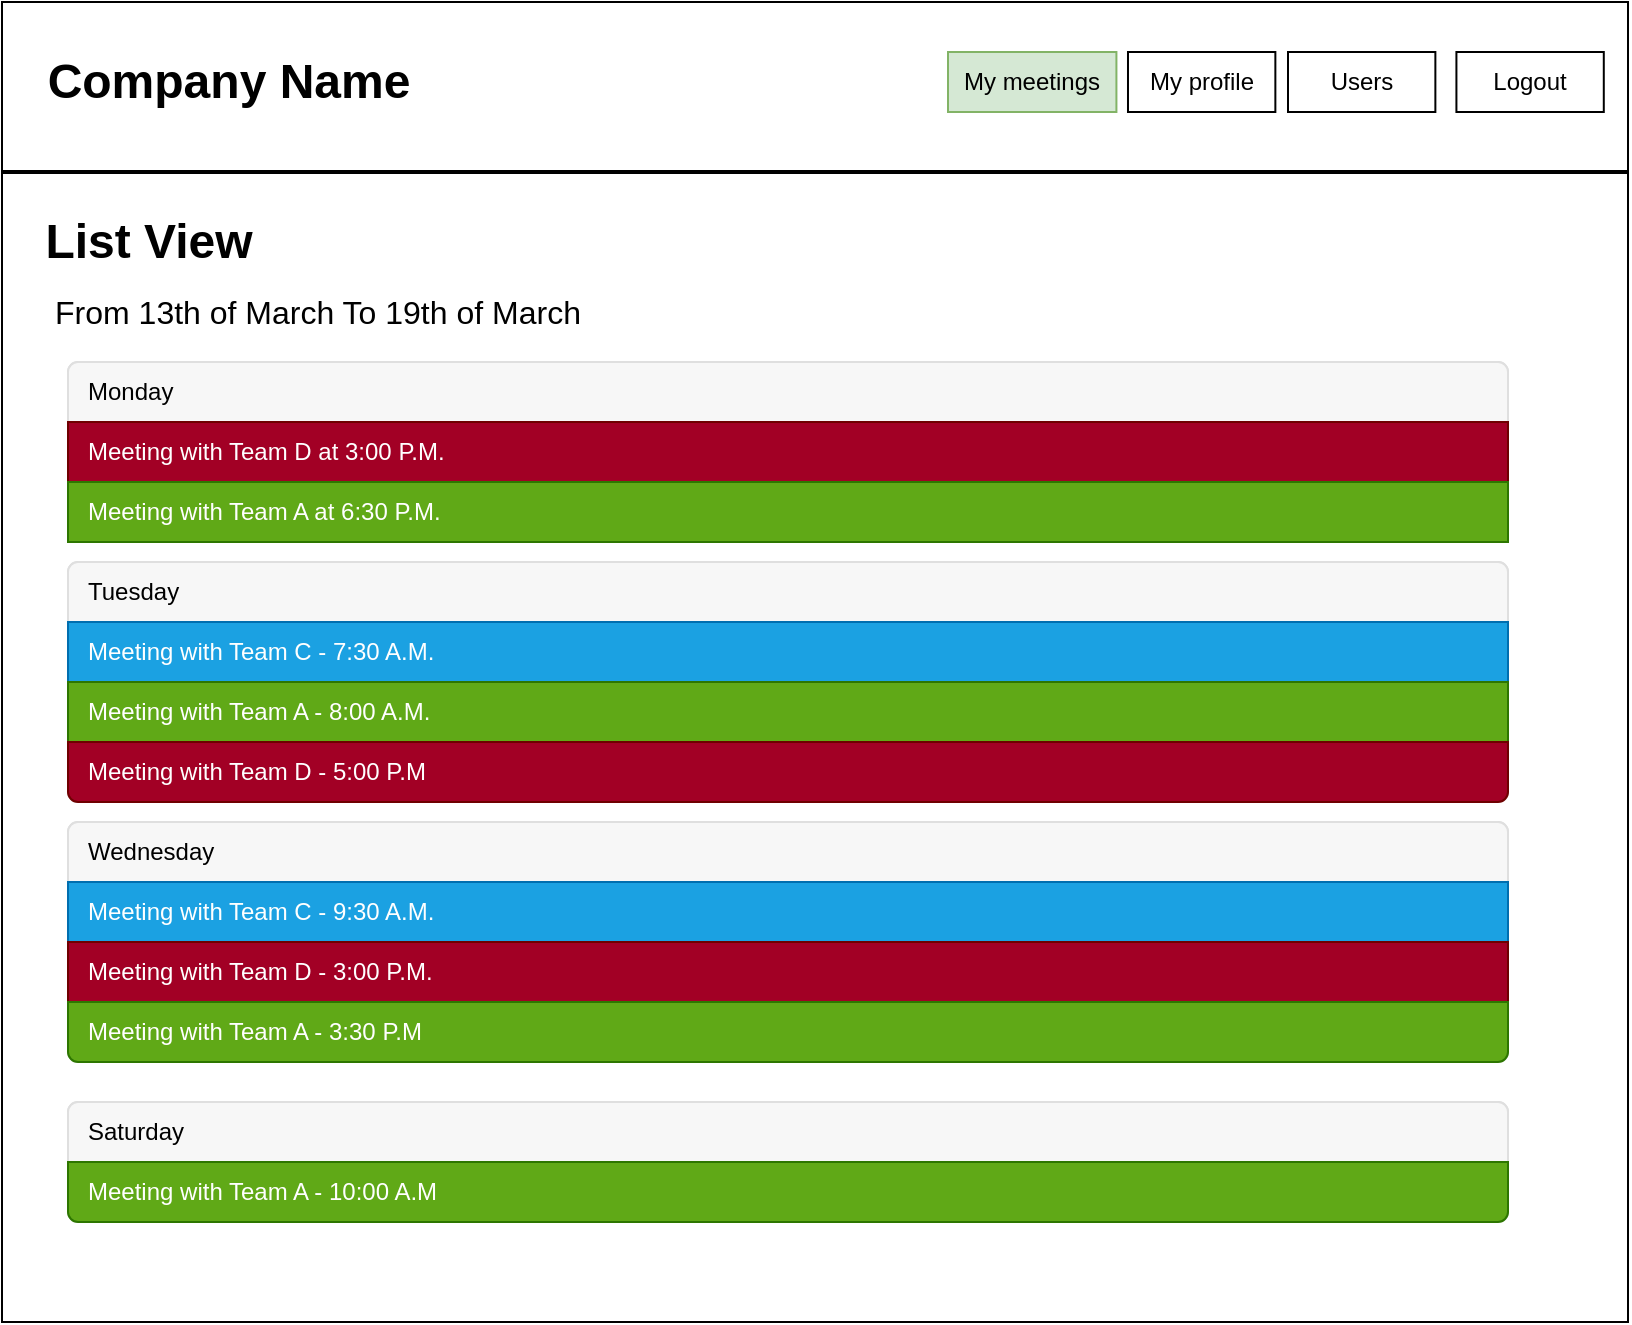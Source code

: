 <mxfile version="21.0.6" type="device"><diagram name="1 oldal" id="brlSzxYAxSyRNNbNgYsV"><mxGraphModel dx="993" dy="549" grid="1" gridSize="10" guides="1" tooltips="1" connect="1" arrows="1" fold="1" page="1" pageScale="1" pageWidth="827" pageHeight="1169" math="0" shadow="0"><root><mxCell id="0"/><mxCell id="1" parent="0"/><mxCell id="8jebmb_YTJFxg9nc4AoK-1" value="" style="rounded=0;whiteSpace=wrap;html=1;" parent="1" vertex="1"><mxGeometry x="47" y="260" width="813" height="660" as="geometry"/></mxCell><mxCell id="8jebmb_YTJFxg9nc4AoK-2" value="" style="line;strokeWidth=2;html=1;" parent="1" vertex="1"><mxGeometry x="47" y="340" width="813" height="10" as="geometry"/></mxCell><mxCell id="8jebmb_YTJFxg9nc4AoK-3" value="Company Name" style="text;strokeColor=none;fillColor=none;html=1;fontSize=24;fontStyle=1;verticalAlign=middle;align=center;" parent="1" vertex="1"><mxGeometry x="110" y="280" width="100" height="40" as="geometry"/></mxCell><mxCell id="8jebmb_YTJFxg9nc4AoK-4" value="Logout" style="rounded=0;whiteSpace=wrap;html=1;" parent="1" vertex="1"><mxGeometry x="774.211" y="285" width="73.684" height="30" as="geometry"/></mxCell><mxCell id="8jebmb_YTJFxg9nc4AoK-5" value="Users" style="rounded=0;whiteSpace=wrap;html=1;" parent="1" vertex="1"><mxGeometry x="690.0" y="285" width="73.684" height="30" as="geometry"/></mxCell><mxCell id="8jebmb_YTJFxg9nc4AoK-8" value="My profile" style="rounded=0;whiteSpace=wrap;html=1;" parent="1" vertex="1"><mxGeometry x="609.997" y="285" width="73.684" height="30" as="geometry"/></mxCell><mxCell id="8jebmb_YTJFxg9nc4AoK-9" value="My meetings" style="rounded=0;whiteSpace=wrap;html=1;fillColor=#d5e8d4;strokeColor=#82b366;" parent="1" vertex="1"><mxGeometry x="520" y="285" width="84.211" height="30" as="geometry"/></mxCell><mxCell id="8jebmb_YTJFxg9nc4AoK-10" value="List View" style="text;strokeColor=none;fillColor=none;html=1;fontSize=24;fontStyle=1;verticalAlign=middle;align=center;" parent="1" vertex="1"><mxGeometry x="70" y="360" width="100" height="40" as="geometry"/></mxCell><mxCell id="8jebmb_YTJFxg9nc4AoK-12" value="&lt;font style=&quot;font-size: 16px;&quot;&gt;From 13th of March To 19th of March&lt;/font&gt;" style="text;html=1;strokeColor=none;fillColor=none;align=center;verticalAlign=middle;whiteSpace=wrap;rounded=0;" parent="1" vertex="1"><mxGeometry x="60" y="400" width="290" height="30" as="geometry"/></mxCell><mxCell id="8jebmb_YTJFxg9nc4AoK-13" value="" style="html=1;shadow=0;dashed=0;shape=mxgraph.bootstrap.rrect;rSize=5;strokeColor=#DFDFDF;html=1;whiteSpace=wrap;fillColor=#FFFFFF;fontColor=#000000;perimeterSpacing=2;" parent="1" vertex="1"><mxGeometry x="80" y="440" width="720" height="90" as="geometry"/></mxCell><mxCell id="8jebmb_YTJFxg9nc4AoK-14" value="Monday" style="html=1;shadow=0;dashed=0;shape=mxgraph.bootstrap.topButton;strokeColor=inherit;fillColor=#F7F7F7;rSize=5;perimeter=none;whiteSpace=wrap;resizeWidth=1;align=left;spacing=10;" parent="8jebmb_YTJFxg9nc4AoK-13" vertex="1"><mxGeometry width="720" height="30" relative="1" as="geometry"/></mxCell><mxCell id="8jebmb_YTJFxg9nc4AoK-15" value="Meeting with Team D at 3:00 P.M." style="strokeColor=#6F0000;fillColor=#a20025;html=1;shadow=0;dashed=0;perimeter=none;whiteSpace=wrap;resizeWidth=1;align=left;spacing=10;fontColor=#ffffff;" parent="8jebmb_YTJFxg9nc4AoK-13" vertex="1"><mxGeometry width="720" height="30" relative="1" as="geometry"><mxPoint y="30" as="offset"/></mxGeometry></mxCell><mxCell id="8jebmb_YTJFxg9nc4AoK-16" value="Meeting with Team A at 6:30 P.M." style="strokeColor=#2D7600;fillColor=#60a917;fontColor=#ffffff;html=1;shadow=0;dashed=0;perimeter=none;whiteSpace=wrap;resizeWidth=1;align=left;spacing=10;perimeterSpacing=2;" parent="8jebmb_YTJFxg9nc4AoK-13" vertex="1"><mxGeometry width="720" height="30" relative="1" as="geometry"><mxPoint y="60" as="offset"/></mxGeometry></mxCell><mxCell id="8jebmb_YTJFxg9nc4AoK-22" value="" style="html=1;shadow=0;dashed=0;shape=mxgraph.bootstrap.rrect;rSize=5;strokeColor=#DFDFDF;html=1;whiteSpace=wrap;fillColor=#FFFFFF;fontColor=#000000;" parent="1" vertex="1"><mxGeometry x="80" y="540" width="720" height="120" as="geometry"/></mxCell><mxCell id="8jebmb_YTJFxg9nc4AoK-23" value="Tuesday" style="html=1;shadow=0;dashed=0;shape=mxgraph.bootstrap.topButton;strokeColor=inherit;fillColor=#F7F7F7;rSize=5;perimeter=none;whiteSpace=wrap;resizeWidth=1;align=left;spacing=10;" parent="8jebmb_YTJFxg9nc4AoK-22" vertex="1"><mxGeometry width="720" height="30" relative="1" as="geometry"/></mxCell><mxCell id="8jebmb_YTJFxg9nc4AoK-24" value="Meeting with Team C - 7:30 A.M." style="strokeColor=#006EAF;fillColor=#1ba1e2;fontColor=#ffffff;html=1;shadow=0;dashed=0;perimeter=none;whiteSpace=wrap;resizeWidth=1;align=left;spacing=10;" parent="8jebmb_YTJFxg9nc4AoK-22" vertex="1"><mxGeometry width="720" height="30" relative="1" as="geometry"><mxPoint y="30" as="offset"/></mxGeometry></mxCell><mxCell id="8jebmb_YTJFxg9nc4AoK-25" value="Meeting with Team A - 8:00 A.M." style="strokeColor=#2D7600;fillColor=#60a917;fontColor=#ffffff;html=1;shadow=0;dashed=0;perimeter=none;whiteSpace=wrap;resizeWidth=1;align=left;spacing=10;" parent="8jebmb_YTJFxg9nc4AoK-22" vertex="1"><mxGeometry width="720" height="30" relative="1" as="geometry"><mxPoint y="60" as="offset"/></mxGeometry></mxCell><mxCell id="8jebmb_YTJFxg9nc4AoK-26" value="Meeting with Team D - 5:00 P.M" style="strokeColor=#6F0000;fillColor=#a20025;fontColor=#ffffff;html=1;shadow=0;dashed=0;shape=mxgraph.bootstrap.bottomButton;rSize=5;perimeter=none;whiteSpace=wrap;resizeWidth=1;resizeHeight=0;align=left;spacing=10;" parent="8jebmb_YTJFxg9nc4AoK-22" vertex="1"><mxGeometry y="1" width="720" height="30" relative="1" as="geometry"><mxPoint y="-30" as="offset"/></mxGeometry></mxCell><mxCell id="8jebmb_YTJFxg9nc4AoK-27" value="" style="html=1;shadow=0;dashed=0;shape=mxgraph.bootstrap.rrect;rSize=5;strokeColor=#DFDFDF;html=1;whiteSpace=wrap;fillColor=#FFFFFF;fontColor=#000000;" parent="1" vertex="1"><mxGeometry x="80" y="670" width="720" height="120" as="geometry"/></mxCell><mxCell id="8jebmb_YTJFxg9nc4AoK-28" value="Wednesday" style="html=1;shadow=0;dashed=0;shape=mxgraph.bootstrap.topButton;strokeColor=inherit;fillColor=#F7F7F7;rSize=5;perimeter=none;whiteSpace=wrap;resizeWidth=1;align=left;spacing=10;" parent="8jebmb_YTJFxg9nc4AoK-27" vertex="1"><mxGeometry width="720" height="30" relative="1" as="geometry"/></mxCell><mxCell id="8jebmb_YTJFxg9nc4AoK-29" value="Meeting with Team C - 9:30 A.M." style="strokeColor=#006EAF;fillColor=#1ba1e2;fontColor=#ffffff;html=1;shadow=0;dashed=0;perimeter=none;whiteSpace=wrap;resizeWidth=1;align=left;spacing=10;" parent="8jebmb_YTJFxg9nc4AoK-27" vertex="1"><mxGeometry width="720" height="30" relative="1" as="geometry"><mxPoint y="30" as="offset"/></mxGeometry></mxCell><mxCell id="8jebmb_YTJFxg9nc4AoK-30" value="Meeting with Team D - 3:00 P.M." style="strokeColor=#6F0000;fillColor=#a20025;fontColor=#ffffff;html=1;shadow=0;dashed=0;perimeter=none;whiteSpace=wrap;resizeWidth=1;align=left;spacing=10;" parent="8jebmb_YTJFxg9nc4AoK-27" vertex="1"><mxGeometry width="720" height="30" relative="1" as="geometry"><mxPoint y="60" as="offset"/></mxGeometry></mxCell><mxCell id="8jebmb_YTJFxg9nc4AoK-31" value="Meeting with Team A - 3:30 P.M" style="strokeColor=#2D7600;fillColor=#60a917;fontColor=#ffffff;html=1;shadow=0;dashed=0;shape=mxgraph.bootstrap.bottomButton;rSize=5;perimeter=none;whiteSpace=wrap;resizeWidth=1;resizeHeight=0;align=left;spacing=10;" parent="8jebmb_YTJFxg9nc4AoK-27" vertex="1"><mxGeometry y="1" width="720" height="30" relative="1" as="geometry"><mxPoint y="-30" as="offset"/></mxGeometry></mxCell><mxCell id="8jebmb_YTJFxg9nc4AoK-32" value="" style="html=1;shadow=0;dashed=0;shape=mxgraph.bootstrap.rrect;rSize=5;strokeColor=#DFDFDF;html=1;whiteSpace=wrap;fillColor=#FFFFFF;fontColor=#000000;" parent="1" vertex="1"><mxGeometry x="80" y="810" width="720" height="60" as="geometry"/></mxCell><mxCell id="8jebmb_YTJFxg9nc4AoK-33" value="Saturday" style="html=1;shadow=0;dashed=0;shape=mxgraph.bootstrap.topButton;strokeColor=inherit;fillColor=#F7F7F7;rSize=5;perimeter=none;whiteSpace=wrap;resizeWidth=1;align=left;spacing=10;" parent="8jebmb_YTJFxg9nc4AoK-32" vertex="1"><mxGeometry width="720" height="30" relative="1" as="geometry"/></mxCell><mxCell id="8jebmb_YTJFxg9nc4AoK-36" value="Meeting with Team A - 10:00 A.M" style="strokeColor=#2D7600;fillColor=#60a917;fontColor=#ffffff;html=1;shadow=0;dashed=0;shape=mxgraph.bootstrap.bottomButton;rSize=5;perimeter=none;whiteSpace=wrap;resizeWidth=1;resizeHeight=0;align=left;spacing=10;" parent="8jebmb_YTJFxg9nc4AoK-32" vertex="1"><mxGeometry y="1" width="720" height="30" relative="1" as="geometry"><mxPoint y="-30" as="offset"/></mxGeometry></mxCell></root></mxGraphModel></diagram></mxfile>